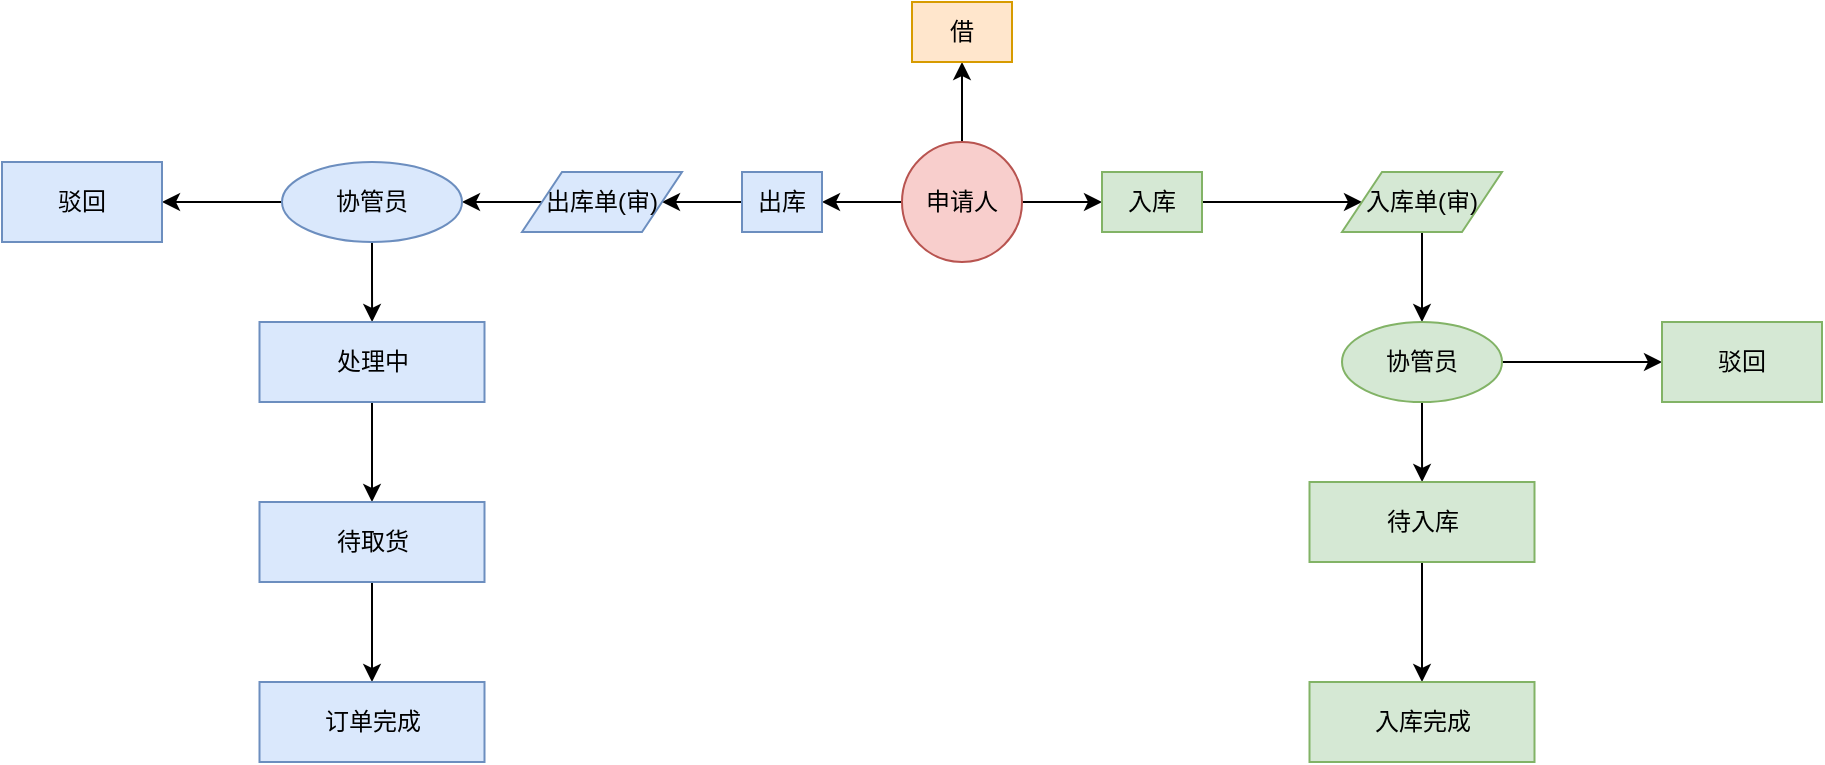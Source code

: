 <mxfile version="15.5.4" type="embed"><diagram id="C5RBs43oDa-KdzZeNtuy" name="出入库流程"><mxGraphModel dx="525" dy="375" grid="1" gridSize="10" guides="1" tooltips="1" connect="1" arrows="1" fold="1" page="1" pageScale="1" pageWidth="1169" pageHeight="1654" math="0" shadow="0"><root><mxCell id="WIyWlLk6GJQsqaUBKTNV-0"/><mxCell id="WIyWlLk6GJQsqaUBKTNV-1" parent="WIyWlLk6GJQsqaUBKTNV-0"/><mxCell id="1" value="" style="edgeStyle=orthogonalEdgeStyle;rounded=0;orthogonalLoop=1;jettySize=auto;html=1;" parent="WIyWlLk6GJQsqaUBKTNV-1" source="BxBbRvxjBFWGLJxQWWaA-0" target="BxBbRvxjBFWGLJxQWWaA-5" edge="1"><mxGeometry relative="1" as="geometry"/></mxCell><mxCell id="3" value="" style="edgeStyle=orthogonalEdgeStyle;rounded=0;orthogonalLoop=1;jettySize=auto;html=1;" parent="WIyWlLk6GJQsqaUBKTNV-1" source="BxBbRvxjBFWGLJxQWWaA-0" target="2" edge="1"><mxGeometry relative="1" as="geometry"/></mxCell><mxCell id="5" value="" style="edgeStyle=orthogonalEdgeStyle;rounded=0;orthogonalLoop=1;jettySize=auto;html=1;" parent="WIyWlLk6GJQsqaUBKTNV-1" source="BxBbRvxjBFWGLJxQWWaA-0" target="4" edge="1"><mxGeometry relative="1" as="geometry"/></mxCell><mxCell id="BxBbRvxjBFWGLJxQWWaA-0" value="申请人" style="ellipse;whiteSpace=wrap;html=1;aspect=fixed;fillColor=#f8cecc;strokeColor=#b85450;align=center;" parent="WIyWlLk6GJQsqaUBKTNV-1" vertex="1"><mxGeometry x="570" y="570" width="60" height="60" as="geometry"/></mxCell><mxCell id="14" value="" style="edgeStyle=orthogonalEdgeStyle;rounded=0;orthogonalLoop=1;jettySize=auto;html=1;" parent="WIyWlLk6GJQsqaUBKTNV-1" source="BxBbRvxjBFWGLJxQWWaA-5" target="13" edge="1"><mxGeometry relative="1" as="geometry"/></mxCell><mxCell id="BxBbRvxjBFWGLJxQWWaA-5" value="出库" style="rounded=0;whiteSpace=wrap;html=1;fillColor=#dae8fc;strokeColor=#6c8ebf;" parent="WIyWlLk6GJQsqaUBKTNV-1" vertex="1"><mxGeometry x="490" y="585" width="40" height="30" as="geometry"/></mxCell><mxCell id="2" value="借" style="rounded=0;whiteSpace=wrap;html=1;fillColor=#ffe6cc;strokeColor=#d79b00;imageHeight=24;imageWidth=24;" parent="WIyWlLk6GJQsqaUBKTNV-1" vertex="1"><mxGeometry x="575" y="500" width="50" height="30" as="geometry"/></mxCell><mxCell id="29" value="" style="edgeStyle=orthogonalEdgeStyle;rounded=0;orthogonalLoop=1;jettySize=auto;html=1;" parent="WIyWlLk6GJQsqaUBKTNV-1" source="4" edge="1"><mxGeometry relative="1" as="geometry"><mxPoint x="800" y="600" as="targetPoint"/></mxGeometry></mxCell><mxCell id="4" value="入库" style="rounded=0;whiteSpace=wrap;html=1;fillColor=#d5e8d4;strokeColor=#82b366;" parent="WIyWlLk6GJQsqaUBKTNV-1" vertex="1"><mxGeometry x="670.0" y="585" width="50" height="30" as="geometry"/></mxCell><mxCell id="16" value="" style="edgeStyle=orthogonalEdgeStyle;rounded=0;orthogonalLoop=1;jettySize=auto;html=1;" parent="WIyWlLk6GJQsqaUBKTNV-1" source="13" target="15" edge="1"><mxGeometry relative="1" as="geometry"/></mxCell><mxCell id="13" value="出库单(审)" style="shape=parallelogram;perimeter=parallelogramPerimeter;whiteSpace=wrap;html=1;fixedSize=1;align=center;fillColor=#dae8fc;strokeColor=#6c8ebf;" parent="WIyWlLk6GJQsqaUBKTNV-1" vertex="1"><mxGeometry x="380" y="585" width="80" height="30" as="geometry"/></mxCell><mxCell id="18" value="" style="edgeStyle=orthogonalEdgeStyle;rounded=0;orthogonalLoop=1;jettySize=auto;html=1;" parent="WIyWlLk6GJQsqaUBKTNV-1" source="15" target="17" edge="1"><mxGeometry relative="1" as="geometry"/></mxCell><mxCell id="22" value="" style="edgeStyle=orthogonalEdgeStyle;rounded=0;orthogonalLoop=1;jettySize=auto;html=1;" parent="WIyWlLk6GJQsqaUBKTNV-1" source="15" target="21" edge="1"><mxGeometry relative="1" as="geometry"/></mxCell><mxCell id="15" value="协管员" style="ellipse;whiteSpace=wrap;html=1;fillColor=#dae8fc;strokeColor=#6c8ebf;" parent="WIyWlLk6GJQsqaUBKTNV-1" vertex="1"><mxGeometry x="260" y="580" width="90" height="40" as="geometry"/></mxCell><mxCell id="20" value="" style="edgeStyle=orthogonalEdgeStyle;rounded=0;orthogonalLoop=1;jettySize=auto;html=1;" parent="WIyWlLk6GJQsqaUBKTNV-1" source="17" target="19" edge="1"><mxGeometry relative="1" as="geometry"/></mxCell><mxCell id="17" value="处理中" style="whiteSpace=wrap;html=1;strokeColor=#6c8ebf;fillColor=#dae8fc;" parent="WIyWlLk6GJQsqaUBKTNV-1" vertex="1"><mxGeometry x="248.75" y="660" width="112.5" height="40" as="geometry"/></mxCell><mxCell id="24" value="" style="edgeStyle=orthogonalEdgeStyle;rounded=0;orthogonalLoop=1;jettySize=auto;html=1;" parent="WIyWlLk6GJQsqaUBKTNV-1" source="19" target="23" edge="1"><mxGeometry relative="1" as="geometry"/></mxCell><mxCell id="19" value="待取货" style="whiteSpace=wrap;html=1;strokeColor=#6c8ebf;fillColor=#dae8fc;" parent="WIyWlLk6GJQsqaUBKTNV-1" vertex="1"><mxGeometry x="248.75" y="750" width="112.5" height="40" as="geometry"/></mxCell><mxCell id="21" value="驳回" style="whiteSpace=wrap;html=1;strokeColor=#6c8ebf;fillColor=#dae8fc;" parent="WIyWlLk6GJQsqaUBKTNV-1" vertex="1"><mxGeometry x="120" y="580" width="80" height="40" as="geometry"/></mxCell><mxCell id="23" value="订单完成" style="whiteSpace=wrap;html=1;strokeColor=#6c8ebf;fillColor=#dae8fc;" parent="WIyWlLk6GJQsqaUBKTNV-1" vertex="1"><mxGeometry x="248.75" y="840" width="112.5" height="40" as="geometry"/></mxCell><mxCell id="32" value="" style="edgeStyle=orthogonalEdgeStyle;rounded=0;orthogonalLoop=1;jettySize=auto;html=1;" parent="WIyWlLk6GJQsqaUBKTNV-1" source="30" target="31" edge="1"><mxGeometry relative="1" as="geometry"/></mxCell><mxCell id="30" value="入库单(审)" style="shape=parallelogram;perimeter=parallelogramPerimeter;whiteSpace=wrap;html=1;fixedSize=1;align=center;fillColor=#d5e8d4;strokeColor=#82b366;" parent="WIyWlLk6GJQsqaUBKTNV-1" vertex="1"><mxGeometry x="790" y="585" width="80" height="30" as="geometry"/></mxCell><mxCell id="34" value="" style="edgeStyle=orthogonalEdgeStyle;rounded=0;orthogonalLoop=1;jettySize=auto;html=1;" parent="WIyWlLk6GJQsqaUBKTNV-1" source="31" target="33" edge="1"><mxGeometry relative="1" as="geometry"/></mxCell><mxCell id="39" value="" style="edgeStyle=orthogonalEdgeStyle;rounded=0;orthogonalLoop=1;jettySize=auto;html=1;" edge="1" parent="WIyWlLk6GJQsqaUBKTNV-1" source="31" target="37"><mxGeometry relative="1" as="geometry"/></mxCell><mxCell id="31" value="协管员" style="ellipse;whiteSpace=wrap;html=1;fillColor=#d5e8d4;strokeColor=#82b366;" parent="WIyWlLk6GJQsqaUBKTNV-1" vertex="1"><mxGeometry x="790" y="660" width="80" height="40" as="geometry"/></mxCell><mxCell id="36" value="" style="edgeStyle=orthogonalEdgeStyle;rounded=0;orthogonalLoop=1;jettySize=auto;html=1;" parent="WIyWlLk6GJQsqaUBKTNV-1" source="33" target="35" edge="1"><mxGeometry relative="1" as="geometry"/></mxCell><mxCell id="33" value="待入库" style="whiteSpace=wrap;html=1;strokeColor=#82b366;fillColor=#d5e8d4;" parent="WIyWlLk6GJQsqaUBKTNV-1" vertex="1"><mxGeometry x="773.75" y="740" width="112.5" height="40" as="geometry"/></mxCell><mxCell id="35" value="入库完成" style="whiteSpace=wrap;html=1;strokeColor=#82b366;fillColor=#d5e8d4;" parent="WIyWlLk6GJQsqaUBKTNV-1" vertex="1"><mxGeometry x="773.75" y="840" width="112.5" height="40" as="geometry"/></mxCell><mxCell id="37" value="驳回" style="whiteSpace=wrap;html=1;strokeColor=#82b366;fillColor=#d5e8d4;" vertex="1" parent="WIyWlLk6GJQsqaUBKTNV-1"><mxGeometry x="950" y="660" width="80" height="40" as="geometry"/></mxCell></root></mxGraphModel></diagram></mxfile>